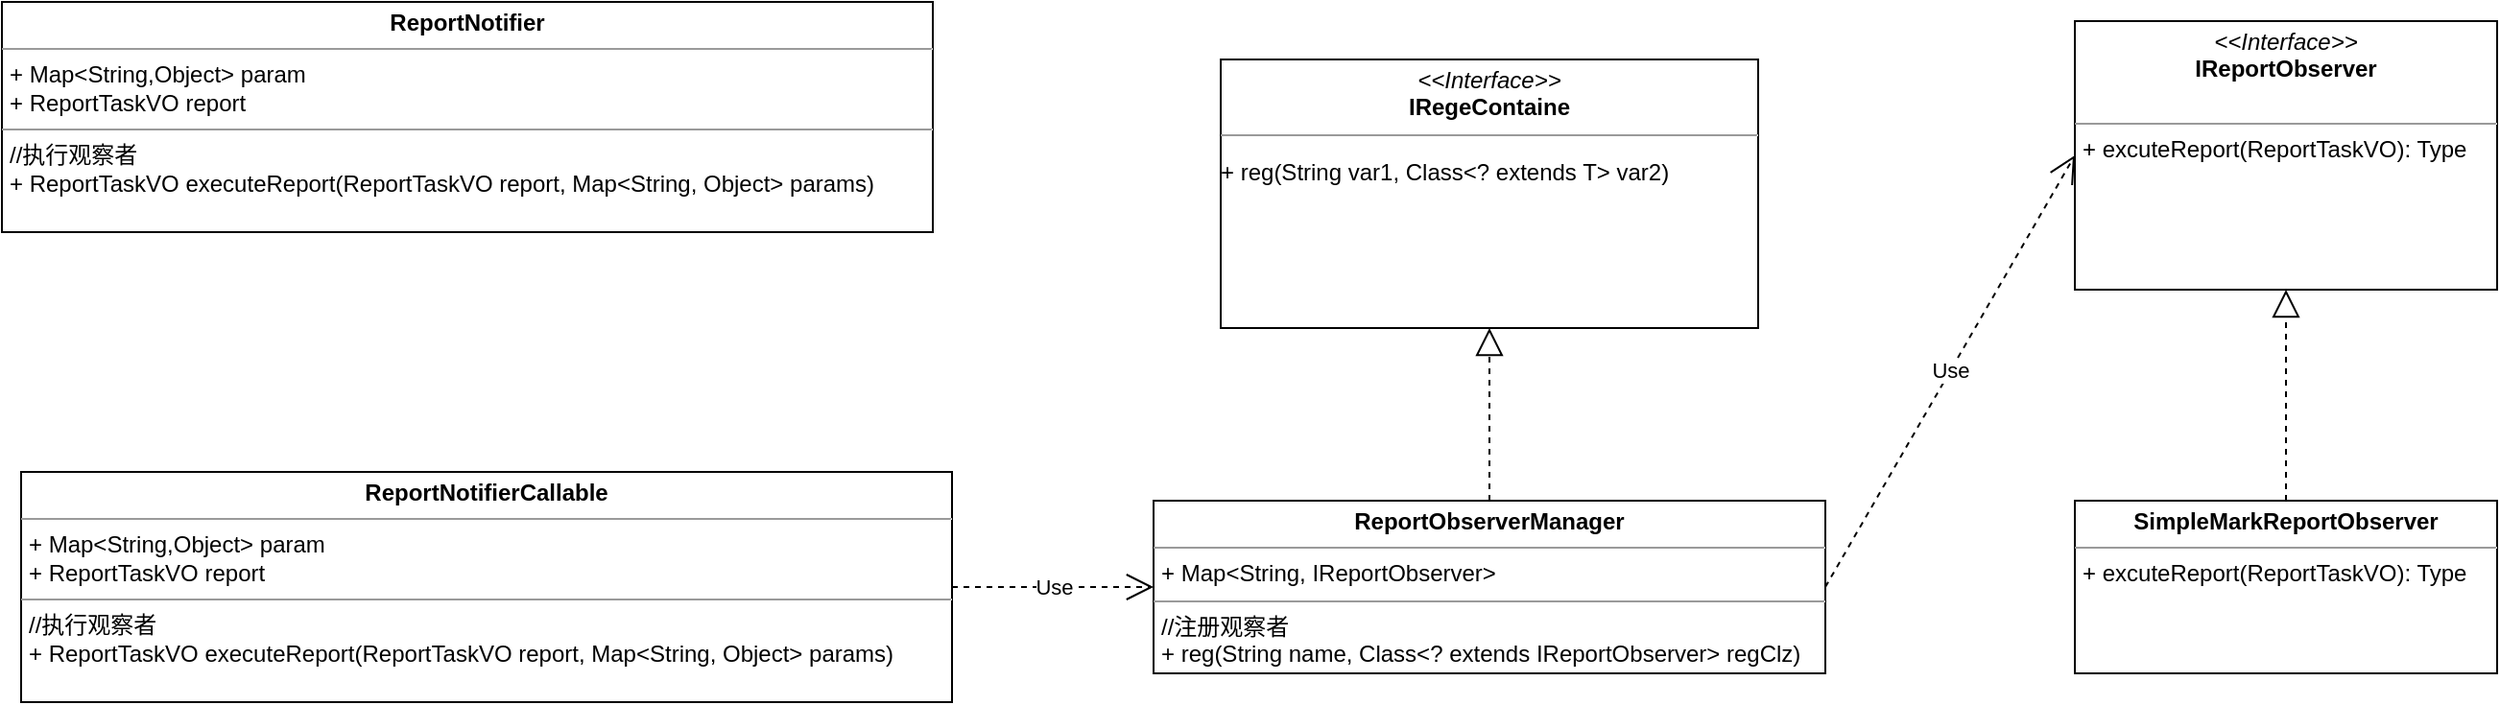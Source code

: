 <mxfile version="10.6.7" type="github"><diagram id="R9-KYWZuo68_fvXcXBxx" name="Page-1"><mxGraphModel dx="2221" dy="715" grid="1" gridSize="10" guides="1" tooltips="1" connect="1" arrows="1" fold="1" page="1" pageScale="1" pageWidth="827" pageHeight="1169" math="0" shadow="0"><root><mxCell id="0"/><mxCell id="1" parent="0"/><mxCell id="cPeIhEPlt-UU0s_gnsdN-5" value="&lt;p style=&quot;margin: 0px ; margin-top: 4px ; text-align: center&quot;&gt;&lt;i&gt;&amp;lt;&amp;lt;Interface&amp;gt;&amp;gt;&lt;/i&gt;&lt;br&gt;&lt;b&gt;IReportObserver&lt;/b&gt;&lt;/p&gt;&lt;p style=&quot;margin: 0px ; margin-left: 4px&quot;&gt;&lt;br&gt;&lt;/p&gt;&lt;hr size=&quot;1&quot;&gt;&lt;p style=&quot;margin: 0px ; margin-left: 4px&quot;&gt;+ excuteReport(ReportTaskVO): Type&lt;br&gt;&lt;/p&gt;" style="verticalAlign=top;align=left;overflow=fill;fontSize=12;fontFamily=Helvetica;html=1;" parent="1" vertex="1"><mxGeometry x="510" y="120" width="220" height="140" as="geometry"/></mxCell><mxCell id="Ruw9CkXdodcR-VAUyV97-5" value="&lt;p style=&quot;margin: 0px ; margin-top: 4px ; text-align: center&quot;&gt;&lt;b&gt;SimpleMarkReportObserver&lt;/b&gt;&lt;/p&gt;&lt;hr size=&quot;1&quot;&gt;&lt;p style=&quot;margin: 0px ; margin-left: 4px&quot;&gt;&lt;/p&gt;&lt;p style=&quot;margin: 0px ; margin-left: 4px&quot;&gt;+ excuteReport(ReportTaskVO): Type&lt;/p&gt;" style="verticalAlign=top;align=left;overflow=fill;fontSize=12;fontFamily=Helvetica;html=1;" vertex="1" parent="1"><mxGeometry x="510" y="370" width="220" height="90" as="geometry"/></mxCell><mxCell id="Ruw9CkXdodcR-VAUyV97-8" value="" style="endArrow=block;dashed=1;endFill=0;endSize=12;html=1;entryX=0.5;entryY=1;entryDx=0;entryDy=0;exitX=0.5;exitY=0;exitDx=0;exitDy=0;" edge="1" parent="1" source="Ruw9CkXdodcR-VAUyV97-5" target="cPeIhEPlt-UU0s_gnsdN-5"><mxGeometry width="160" relative="1" as="geometry"><mxPoint x="290" y="480" as="sourcePoint"/><mxPoint x="450" y="490" as="targetPoint"/></mxGeometry></mxCell><mxCell id="Ruw9CkXdodcR-VAUyV97-11" value="&lt;p style=&quot;margin: 0px ; margin-top: 4px ; text-align: center&quot;&gt;&lt;b&gt;ReportObserverManager&lt;/b&gt;&lt;br&gt;&lt;/p&gt;&lt;hr size=&quot;1&quot;&gt;&lt;p style=&quot;margin: 0px ; margin-left: 4px&quot;&gt;+&amp;nbsp;&lt;span&gt;Map&amp;lt;String, IReportObserver&amp;gt;&lt;/span&gt;&lt;/p&gt;&lt;hr size=&quot;1&quot;&gt;&lt;p style=&quot;margin: 0px ; margin-left: 4px&quot;&gt;//注册观察者&lt;/p&gt;&lt;p style=&quot;margin: 0px ; margin-left: 4px&quot;&gt;+&amp;nbsp;&lt;span&gt;reg(String name, Class&amp;lt;? &lt;/span&gt;&lt;span&gt;extends &lt;/span&gt;&lt;span&gt;IReportObserver&amp;gt; regClz)&lt;/span&gt;&lt;/p&gt;" style="verticalAlign=top;align=left;overflow=fill;fontSize=12;fontFamily=Helvetica;html=1;" vertex="1" parent="1"><mxGeometry x="30" y="370" width="350" height="90" as="geometry"/></mxCell><mxCell id="Ruw9CkXdodcR-VAUyV97-14" value="&lt;p style=&quot;margin: 0px ; margin-top: 4px ; text-align: center&quot;&gt;&lt;i&gt;&amp;lt;&amp;lt;Interface&amp;gt;&amp;gt;&lt;/i&gt;&lt;br&gt;&lt;b&gt;IRegeContaine&lt;/b&gt;&lt;/p&gt;&lt;hr size=&quot;1&quot;&gt;&lt;p&gt;+&amp;nbsp;&lt;span&gt;reg(String var1, Class&amp;lt;? &lt;/span&gt;&lt;span&gt;extends &lt;/span&gt;&lt;span&gt;T&amp;gt; var2)&lt;/span&gt;&lt;/p&gt;" style="verticalAlign=top;align=left;overflow=fill;fontSize=12;fontFamily=Helvetica;html=1;" vertex="1" parent="1"><mxGeometry x="65" y="140" width="280" height="140" as="geometry"/></mxCell><mxCell id="Ruw9CkXdodcR-VAUyV97-16" value="" style="endArrow=block;dashed=1;endFill=0;endSize=12;html=1;exitX=0.5;exitY=0;exitDx=0;exitDy=0;entryX=0.5;entryY=1;entryDx=0;entryDy=0;" edge="1" parent="1" source="Ruw9CkXdodcR-VAUyV97-11" target="Ruw9CkXdodcR-VAUyV97-14"><mxGeometry width="160" relative="1" as="geometry"><mxPoint x="250" y="565" as="sourcePoint"/><mxPoint x="110" y="490" as="targetPoint"/></mxGeometry></mxCell><mxCell id="Ruw9CkXdodcR-VAUyV97-17" value="&lt;p style=&quot;margin: 0px ; margin-top: 4px ; text-align: center&quot;&gt;&lt;b&gt;ReportNotifierCallable&lt;/b&gt;&lt;/p&gt;&lt;hr size=&quot;1&quot;&gt;&lt;p style=&quot;margin: 0px ; margin-left: 4px&quot;&gt;+ Map&amp;lt;String,Object&amp;gt; param&lt;/p&gt;&lt;p style=&quot;margin: 0px ; margin-left: 4px&quot;&gt;+&amp;nbsp;&lt;span&gt;ReportTaskVO&amp;nbsp;&lt;/span&gt;&lt;span&gt;report&lt;/span&gt;&lt;/p&gt;&lt;hr size=&quot;1&quot;&gt;&lt;p style=&quot;margin: 0px ; margin-left: 4px&quot;&gt;//执行观察者&lt;/p&gt;&lt;p style=&quot;margin: 0px ; margin-left: 4px&quot;&gt;+&amp;nbsp;&lt;span&gt;ReportTaskVO executeReport(ReportTaskVO report, Map&amp;lt;String, Object&amp;gt; params)&lt;/span&gt;&lt;/p&gt;" style="verticalAlign=top;align=left;overflow=fill;fontSize=12;fontFamily=Helvetica;html=1;" vertex="1" parent="1"><mxGeometry x="-560" y="355" width="485" height="120" as="geometry"/></mxCell><mxCell id="Ruw9CkXdodcR-VAUyV97-19" value="Use" style="endArrow=open;endSize=12;dashed=1;html=1;entryX=0;entryY=0.5;entryDx=0;entryDy=0;exitX=1;exitY=0.5;exitDx=0;exitDy=0;" edge="1" parent="1" source="Ruw9CkXdodcR-VAUyV97-17" target="Ruw9CkXdodcR-VAUyV97-11"><mxGeometry width="160" relative="1" as="geometry"><mxPoint x="-160" y="560" as="sourcePoint"/><mxPoint y="560" as="targetPoint"/></mxGeometry></mxCell><mxCell id="Ruw9CkXdodcR-VAUyV97-22" value="Use" style="endArrow=open;endSize=12;dashed=1;html=1;exitX=1;exitY=0.5;exitDx=0;exitDy=0;entryX=0;entryY=0.5;entryDx=0;entryDy=0;" edge="1" parent="1" source="Ruw9CkXdodcR-VAUyV97-11" target="cPeIhEPlt-UU0s_gnsdN-5"><mxGeometry width="160" relative="1" as="geometry"><mxPoint x="405" y="320" as="sourcePoint"/><mxPoint x="510" y="300" as="targetPoint"/></mxGeometry></mxCell><mxCell id="Ruw9CkXdodcR-VAUyV97-23" value="&lt;p style=&quot;margin: 0px ; margin-top: 4px ; text-align: center&quot;&gt;&lt;b&gt;ReportNotifier&lt;/b&gt;&lt;/p&gt;&lt;hr size=&quot;1&quot;&gt;&lt;p style=&quot;margin: 0px ; margin-left: 4px&quot;&gt;+ Map&amp;lt;String,Object&amp;gt; param&lt;/p&gt;&lt;p style=&quot;margin: 0px ; margin-left: 4px&quot;&gt;+&amp;nbsp;&lt;span&gt;ReportTaskVO&amp;nbsp;&lt;/span&gt;&lt;span&gt;report&lt;/span&gt;&lt;/p&gt;&lt;hr size=&quot;1&quot;&gt;&lt;p style=&quot;margin: 0px ; margin-left: 4px&quot;&gt;//执行观察者&lt;/p&gt;&lt;p style=&quot;margin: 0px ; margin-left: 4px&quot;&gt;+&amp;nbsp;&lt;span&gt;ReportTaskVO executeReport(ReportTaskVO report, Map&amp;lt;String, Object&amp;gt; params)&lt;/span&gt;&lt;/p&gt;" style="verticalAlign=top;align=left;overflow=fill;fontSize=12;fontFamily=Helvetica;html=1;" vertex="1" parent="1"><mxGeometry x="-570" y="110" width="485" height="120" as="geometry"/></mxCell></root></mxGraphModel></diagram></mxfile>